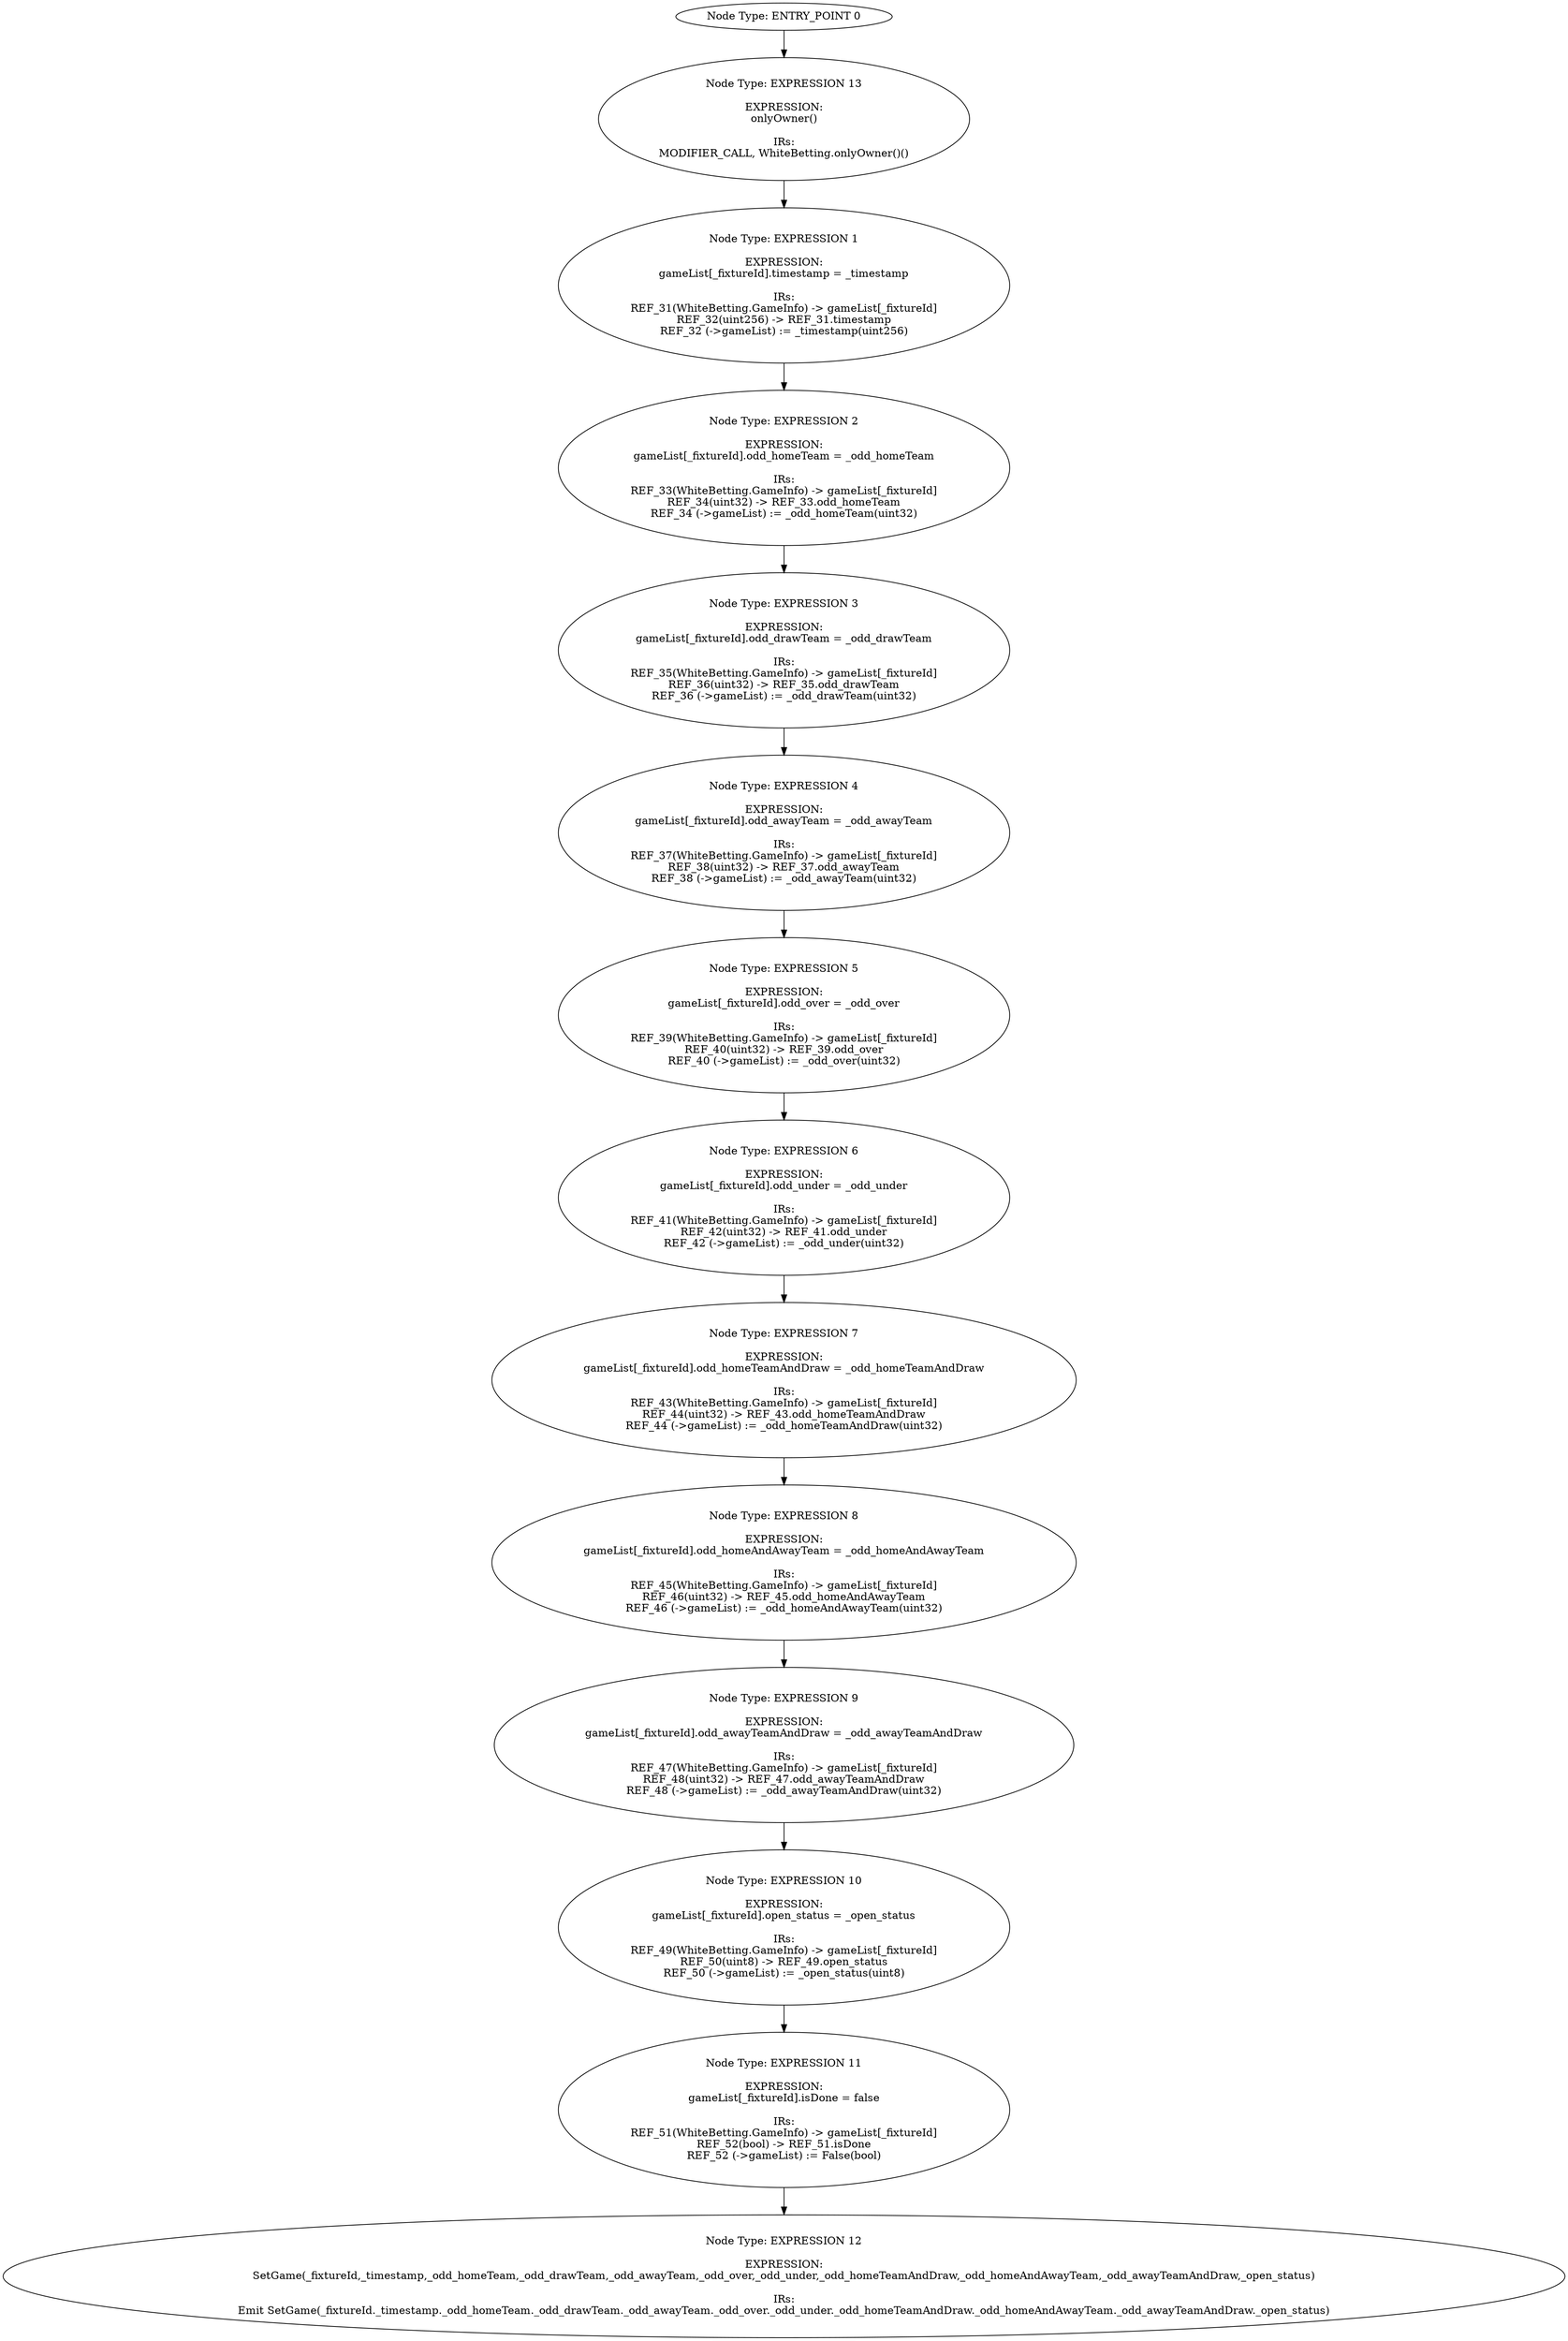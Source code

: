 digraph{
0[label="Node Type: ENTRY_POINT 0
"];
0->13;
1[label="Node Type: EXPRESSION 1

EXPRESSION:
gameList[_fixtureId].timestamp = _timestamp

IRs:
REF_31(WhiteBetting.GameInfo) -> gameList[_fixtureId]
REF_32(uint256) -> REF_31.timestamp
REF_32 (->gameList) := _timestamp(uint256)"];
1->2;
2[label="Node Type: EXPRESSION 2

EXPRESSION:
gameList[_fixtureId].odd_homeTeam = _odd_homeTeam

IRs:
REF_33(WhiteBetting.GameInfo) -> gameList[_fixtureId]
REF_34(uint32) -> REF_33.odd_homeTeam
REF_34 (->gameList) := _odd_homeTeam(uint32)"];
2->3;
3[label="Node Type: EXPRESSION 3

EXPRESSION:
gameList[_fixtureId].odd_drawTeam = _odd_drawTeam

IRs:
REF_35(WhiteBetting.GameInfo) -> gameList[_fixtureId]
REF_36(uint32) -> REF_35.odd_drawTeam
REF_36 (->gameList) := _odd_drawTeam(uint32)"];
3->4;
4[label="Node Type: EXPRESSION 4

EXPRESSION:
gameList[_fixtureId].odd_awayTeam = _odd_awayTeam

IRs:
REF_37(WhiteBetting.GameInfo) -> gameList[_fixtureId]
REF_38(uint32) -> REF_37.odd_awayTeam
REF_38 (->gameList) := _odd_awayTeam(uint32)"];
4->5;
5[label="Node Type: EXPRESSION 5

EXPRESSION:
gameList[_fixtureId].odd_over = _odd_over

IRs:
REF_39(WhiteBetting.GameInfo) -> gameList[_fixtureId]
REF_40(uint32) -> REF_39.odd_over
REF_40 (->gameList) := _odd_over(uint32)"];
5->6;
6[label="Node Type: EXPRESSION 6

EXPRESSION:
gameList[_fixtureId].odd_under = _odd_under

IRs:
REF_41(WhiteBetting.GameInfo) -> gameList[_fixtureId]
REF_42(uint32) -> REF_41.odd_under
REF_42 (->gameList) := _odd_under(uint32)"];
6->7;
7[label="Node Type: EXPRESSION 7

EXPRESSION:
gameList[_fixtureId].odd_homeTeamAndDraw = _odd_homeTeamAndDraw

IRs:
REF_43(WhiteBetting.GameInfo) -> gameList[_fixtureId]
REF_44(uint32) -> REF_43.odd_homeTeamAndDraw
REF_44 (->gameList) := _odd_homeTeamAndDraw(uint32)"];
7->8;
8[label="Node Type: EXPRESSION 8

EXPRESSION:
gameList[_fixtureId].odd_homeAndAwayTeam = _odd_homeAndAwayTeam

IRs:
REF_45(WhiteBetting.GameInfo) -> gameList[_fixtureId]
REF_46(uint32) -> REF_45.odd_homeAndAwayTeam
REF_46 (->gameList) := _odd_homeAndAwayTeam(uint32)"];
8->9;
9[label="Node Type: EXPRESSION 9

EXPRESSION:
gameList[_fixtureId].odd_awayTeamAndDraw = _odd_awayTeamAndDraw

IRs:
REF_47(WhiteBetting.GameInfo) -> gameList[_fixtureId]
REF_48(uint32) -> REF_47.odd_awayTeamAndDraw
REF_48 (->gameList) := _odd_awayTeamAndDraw(uint32)"];
9->10;
10[label="Node Type: EXPRESSION 10

EXPRESSION:
gameList[_fixtureId].open_status = _open_status

IRs:
REF_49(WhiteBetting.GameInfo) -> gameList[_fixtureId]
REF_50(uint8) -> REF_49.open_status
REF_50 (->gameList) := _open_status(uint8)"];
10->11;
11[label="Node Type: EXPRESSION 11

EXPRESSION:
gameList[_fixtureId].isDone = false

IRs:
REF_51(WhiteBetting.GameInfo) -> gameList[_fixtureId]
REF_52(bool) -> REF_51.isDone
REF_52 (->gameList) := False(bool)"];
11->12;
12[label="Node Type: EXPRESSION 12

EXPRESSION:
SetGame(_fixtureId,_timestamp,_odd_homeTeam,_odd_drawTeam,_odd_awayTeam,_odd_over,_odd_under,_odd_homeTeamAndDraw,_odd_homeAndAwayTeam,_odd_awayTeamAndDraw,_open_status)

IRs:
Emit SetGame(_fixtureId._timestamp._odd_homeTeam._odd_drawTeam._odd_awayTeam._odd_over._odd_under._odd_homeTeamAndDraw._odd_homeAndAwayTeam._odd_awayTeamAndDraw._open_status)"];
13[label="Node Type: EXPRESSION 13

EXPRESSION:
onlyOwner()

IRs:
MODIFIER_CALL, WhiteBetting.onlyOwner()()"];
13->1;
}

